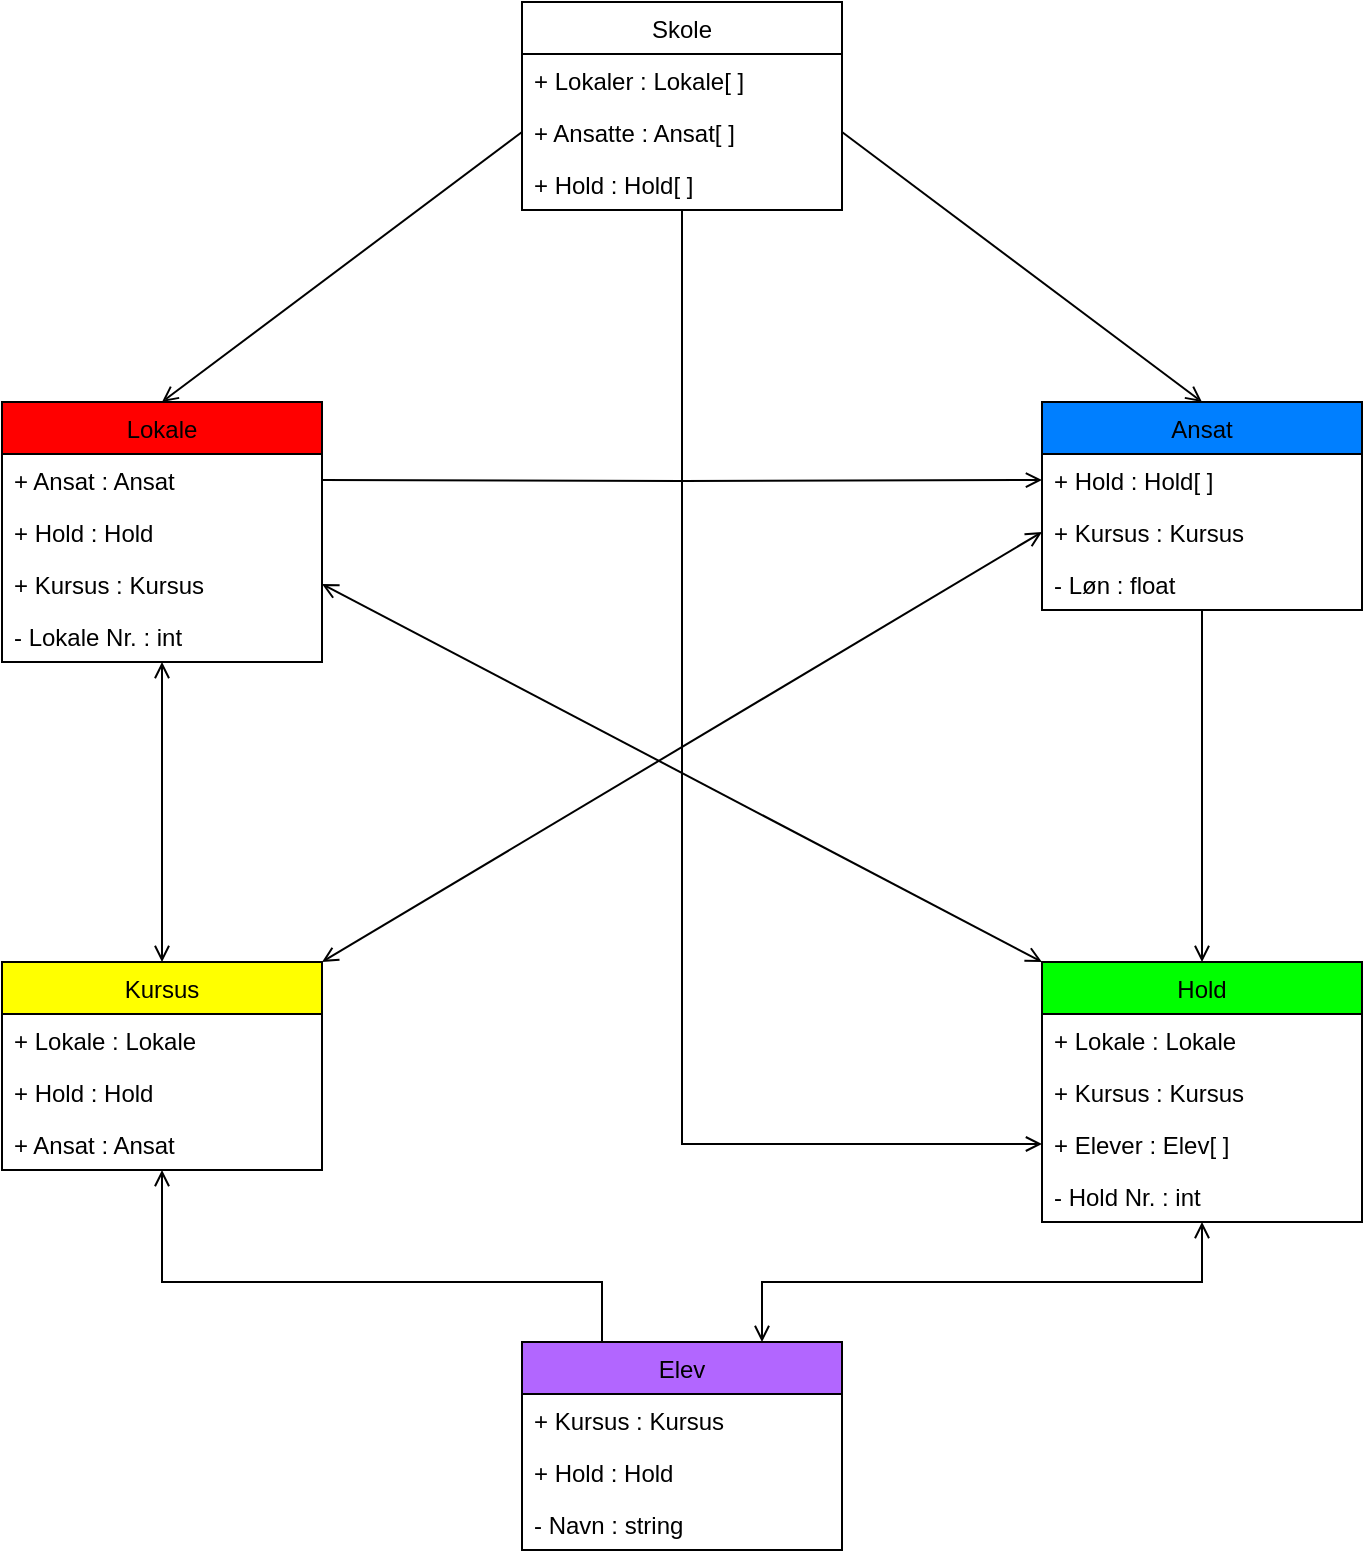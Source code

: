 <mxfile version="13.6.0" type="device"><diagram id="yjxspIQrA-MgX3z19HZ6" name="Page-1"><mxGraphModel dx="1483" dy="829" grid="1" gridSize="10" guides="1" tooltips="1" connect="1" arrows="1" fold="1" page="1" pageScale="1" pageWidth="827" pageHeight="1169" math="0" shadow="0"><root><mxCell id="0"/><mxCell id="1" parent="0"/><mxCell id="7qNb8Bv2uKkzMj-1EgCP-45" style="edgeStyle=orthogonalEdgeStyle;rounded=0;orthogonalLoop=1;jettySize=auto;html=1;entryX=0;entryY=0.5;entryDx=0;entryDy=0;startArrow=none;startFill=0;endArrow=open;endFill=0;strokeColor=#000000;" edge="1" parent="1" source="7qNb8Bv2uKkzMj-1EgCP-1" target="7qNb8Bv2uKkzMj-1EgCP-21"><mxGeometry relative="1" as="geometry"/></mxCell><mxCell id="7qNb8Bv2uKkzMj-1EgCP-1" value="Skole" style="swimlane;fontStyle=0;childLayout=stackLayout;horizontal=1;startSize=26;horizontalStack=0;resizeParent=1;resizeParentMax=0;resizeLast=0;collapsible=1;marginBottom=0;" vertex="1" parent="1"><mxGeometry x="320" y="40" width="160" height="104" as="geometry"/></mxCell><mxCell id="7qNb8Bv2uKkzMj-1EgCP-2" value="+ Lokaler : Lokale[ ]" style="text;strokeColor=none;fillColor=none;align=left;verticalAlign=top;spacingLeft=4;spacingRight=4;overflow=hidden;rotatable=0;points=[[0,0.5],[1,0.5]];portConstraint=eastwest;" vertex="1" parent="7qNb8Bv2uKkzMj-1EgCP-1"><mxGeometry y="26" width="160" height="26" as="geometry"/></mxCell><mxCell id="7qNb8Bv2uKkzMj-1EgCP-4" value="+ Ansatte : Ansat[ ]" style="text;strokeColor=none;fillColor=none;align=left;verticalAlign=top;spacingLeft=4;spacingRight=4;overflow=hidden;rotatable=0;points=[[0,0.5],[1,0.5]];portConstraint=eastwest;" vertex="1" parent="7qNb8Bv2uKkzMj-1EgCP-1"><mxGeometry y="52" width="160" height="26" as="geometry"/></mxCell><mxCell id="7qNb8Bv2uKkzMj-1EgCP-44" value="+ Hold : Hold[ ]" style="text;strokeColor=none;fillColor=none;align=left;verticalAlign=top;spacingLeft=4;spacingRight=4;overflow=hidden;rotatable=0;points=[[0,0.5],[1,0.5]];portConstraint=eastwest;" vertex="1" parent="7qNb8Bv2uKkzMj-1EgCP-1"><mxGeometry y="78" width="160" height="26" as="geometry"/></mxCell><mxCell id="7qNb8Bv2uKkzMj-1EgCP-32" style="edgeStyle=orthogonalEdgeStyle;rounded=0;orthogonalLoop=1;jettySize=auto;html=1;startArrow=open;startFill=0;endArrow=open;endFill=0;entryX=0.5;entryY=0;entryDx=0;entryDy=0;" edge="1" parent="1" source="7qNb8Bv2uKkzMj-1EgCP-5" target="7qNb8Bv2uKkzMj-1EgCP-10"><mxGeometry relative="1" as="geometry"><mxPoint x="140" y="580" as="targetPoint"/></mxGeometry></mxCell><mxCell id="7qNb8Bv2uKkzMj-1EgCP-30" style="edgeStyle=orthogonalEdgeStyle;rounded=0;orthogonalLoop=1;jettySize=auto;html=1;endArrow=open;endFill=0;entryX=0.5;entryY=0;entryDx=0;entryDy=0;" edge="1" parent="1" source="7qNb8Bv2uKkzMj-1EgCP-14" target="7qNb8Bv2uKkzMj-1EgCP-18"><mxGeometry relative="1" as="geometry"><mxPoint x="660" y="590" as="targetPoint"/></mxGeometry></mxCell><mxCell id="7qNb8Bv2uKkzMj-1EgCP-26" value="" style="endArrow=open;html=1;exitX=1;exitY=0.5;exitDx=0;exitDy=0;entryX=0.5;entryY=0;entryDx=0;entryDy=0;endFill=0;" edge="1" parent="1" source="7qNb8Bv2uKkzMj-1EgCP-4" target="7qNb8Bv2uKkzMj-1EgCP-14"><mxGeometry width="50" height="50" relative="1" as="geometry"><mxPoint x="440" y="400" as="sourcePoint"/><mxPoint x="490" y="350" as="targetPoint"/></mxGeometry></mxCell><mxCell id="7qNb8Bv2uKkzMj-1EgCP-28" value="" style="endArrow=open;html=1;exitX=0;exitY=0.5;exitDx=0;exitDy=0;entryX=0.5;entryY=0;entryDx=0;entryDy=0;endFill=0;" edge="1" parent="1" source="7qNb8Bv2uKkzMj-1EgCP-4" target="7qNb8Bv2uKkzMj-1EgCP-5"><mxGeometry width="50" height="50" relative="1" as="geometry"><mxPoint x="440" y="400" as="sourcePoint"/><mxPoint x="490" y="350" as="targetPoint"/></mxGeometry></mxCell><mxCell id="7qNb8Bv2uKkzMj-1EgCP-34" style="edgeStyle=orthogonalEdgeStyle;rounded=0;orthogonalLoop=1;jettySize=auto;html=1;entryX=0.75;entryY=0;entryDx=0;entryDy=0;startArrow=open;startFill=0;endArrow=open;endFill=0;exitX=0.5;exitY=1;exitDx=0;exitDy=0;" edge="1" parent="1" source="7qNb8Bv2uKkzMj-1EgCP-18" target="7qNb8Bv2uKkzMj-1EgCP-22"><mxGeometry relative="1" as="geometry"><mxPoint x="540" y="640" as="sourcePoint"/><Array as="points"><mxPoint x="660" y="680"/><mxPoint x="440" y="680"/></Array></mxGeometry></mxCell><mxCell id="7qNb8Bv2uKkzMj-1EgCP-31" style="edgeStyle=orthogonalEdgeStyle;rounded=0;orthogonalLoop=1;jettySize=auto;html=1;endArrow=none;endFill=0;startArrow=open;startFill=0;exitX=0;exitY=0.5;exitDx=0;exitDy=0;entryX=1;entryY=0.5;entryDx=0;entryDy=0;" edge="1" parent="1" target="7qNb8Bv2uKkzMj-1EgCP-6"><mxGeometry relative="1" as="geometry"><mxPoint x="580" y="279" as="sourcePoint"/><mxPoint x="300" y="266" as="targetPoint"/></mxGeometry></mxCell><mxCell id="7qNb8Bv2uKkzMj-1EgCP-14" value="Ansat" style="swimlane;fontStyle=0;childLayout=stackLayout;horizontal=1;startSize=26;horizontalStack=0;resizeParent=1;resizeParentMax=0;resizeLast=0;collapsible=1;marginBottom=0;fillColor=#007FFF;" vertex="1" parent="1"><mxGeometry x="580" y="240" width="160" height="104" as="geometry"/></mxCell><mxCell id="7qNb8Bv2uKkzMj-1EgCP-16" value="+ Hold : Hold[ ]" style="text;strokeColor=none;fillColor=none;align=left;verticalAlign=top;spacingLeft=4;spacingRight=4;overflow=hidden;rotatable=0;points=[[0,0.5],[1,0.5]];portConstraint=eastwest;" vertex="1" parent="7qNb8Bv2uKkzMj-1EgCP-14"><mxGeometry y="26" width="160" height="26" as="geometry"/></mxCell><mxCell id="7qNb8Bv2uKkzMj-1EgCP-40" value="+ Kursus : Kursus " style="text;strokeColor=none;fillColor=none;align=left;verticalAlign=top;spacingLeft=4;spacingRight=4;overflow=hidden;rotatable=0;points=[[0,0.5],[1,0.5]];portConstraint=eastwest;" vertex="1" parent="7qNb8Bv2uKkzMj-1EgCP-14"><mxGeometry y="52" width="160" height="26" as="geometry"/></mxCell><mxCell id="7qNb8Bv2uKkzMj-1EgCP-17" value="- Løn : float" style="text;strokeColor=none;fillColor=none;align=left;verticalAlign=top;spacingLeft=4;spacingRight=4;overflow=hidden;rotatable=0;points=[[0,0.5],[1,0.5]];portConstraint=eastwest;" vertex="1" parent="7qNb8Bv2uKkzMj-1EgCP-14"><mxGeometry y="78" width="160" height="26" as="geometry"/></mxCell><mxCell id="7qNb8Bv2uKkzMj-1EgCP-5" value="Lokale" style="swimlane;fontStyle=0;childLayout=stackLayout;horizontal=1;startSize=26;horizontalStack=0;resizeParent=1;resizeParentMax=0;resizeLast=0;collapsible=1;marginBottom=0;fillColor=#FF0000;" vertex="1" parent="1"><mxGeometry x="60" y="240" width="160" height="130" as="geometry"/></mxCell><mxCell id="7qNb8Bv2uKkzMj-1EgCP-6" value="+ Ansat : Ansat " style="text;strokeColor=none;fillColor=none;align=left;verticalAlign=top;spacingLeft=4;spacingRight=4;overflow=hidden;rotatable=0;points=[[0,0.5],[1,0.5]];portConstraint=eastwest;" vertex="1" parent="7qNb8Bv2uKkzMj-1EgCP-5"><mxGeometry y="26" width="160" height="26" as="geometry"/></mxCell><mxCell id="7qNb8Bv2uKkzMj-1EgCP-7" value="+ Hold : Hold " style="text;strokeColor=none;fillColor=none;align=left;verticalAlign=top;spacingLeft=4;spacingRight=4;overflow=hidden;rotatable=0;points=[[0,0.5],[1,0.5]];portConstraint=eastwest;" vertex="1" parent="7qNb8Bv2uKkzMj-1EgCP-5"><mxGeometry y="52" width="160" height="26" as="geometry"/></mxCell><mxCell id="7qNb8Bv2uKkzMj-1EgCP-8" value="+ Kursus : Kursus " style="text;strokeColor=none;fillColor=none;align=left;verticalAlign=top;spacingLeft=4;spacingRight=4;overflow=hidden;rotatable=0;points=[[0,0.5],[1,0.5]];portConstraint=eastwest;" vertex="1" parent="7qNb8Bv2uKkzMj-1EgCP-5"><mxGeometry y="78" width="160" height="26" as="geometry"/></mxCell><mxCell id="7qNb8Bv2uKkzMj-1EgCP-43" value="- Lokale Nr. : int" style="text;strokeColor=none;fillColor=none;align=left;verticalAlign=top;spacingLeft=4;spacingRight=4;overflow=hidden;rotatable=0;points=[[0,0.5],[1,0.5]];portConstraint=eastwest;" vertex="1" parent="7qNb8Bv2uKkzMj-1EgCP-5"><mxGeometry y="104" width="160" height="26" as="geometry"/></mxCell><mxCell id="7qNb8Bv2uKkzMj-1EgCP-37" style="edgeStyle=orthogonalEdgeStyle;rounded=0;orthogonalLoop=1;jettySize=auto;html=1;exitX=0.25;exitY=0;exitDx=0;exitDy=0;startArrow=none;startFill=0;endArrow=open;endFill=0;entryX=0.5;entryY=1;entryDx=0;entryDy=0;" edge="1" parent="1" source="7qNb8Bv2uKkzMj-1EgCP-22" target="7qNb8Bv2uKkzMj-1EgCP-10"><mxGeometry relative="1" as="geometry"><mxPoint x="200" y="650" as="targetPoint"/><Array as="points"><mxPoint x="360" y="680"/><mxPoint x="140" y="680"/></Array></mxGeometry></mxCell><mxCell id="7qNb8Bv2uKkzMj-1EgCP-22" value="Elev" style="swimlane;fontStyle=0;childLayout=stackLayout;horizontal=1;startSize=26;horizontalStack=0;resizeParent=1;resizeParentMax=0;resizeLast=0;collapsible=1;marginBottom=0;fillColor=#B266FF;" vertex="1" parent="1"><mxGeometry x="320" y="710" width="160" height="104" as="geometry"/></mxCell><mxCell id="7qNb8Bv2uKkzMj-1EgCP-24" value="+ Kursus : Kursus " style="text;strokeColor=none;fillColor=none;align=left;verticalAlign=top;spacingLeft=4;spacingRight=4;overflow=hidden;rotatable=0;points=[[0,0.5],[1,0.5]];portConstraint=eastwest;" vertex="1" parent="7qNb8Bv2uKkzMj-1EgCP-22"><mxGeometry y="26" width="160" height="26" as="geometry"/></mxCell><mxCell id="7qNb8Bv2uKkzMj-1EgCP-25" value="+ Hold : Hold " style="text;strokeColor=none;fillColor=none;align=left;verticalAlign=top;spacingLeft=4;spacingRight=4;overflow=hidden;rotatable=0;points=[[0,0.5],[1,0.5]];portConstraint=eastwest;fontStyle=0" vertex="1" parent="7qNb8Bv2uKkzMj-1EgCP-22"><mxGeometry y="52" width="160" height="26" as="geometry"/></mxCell><mxCell id="7qNb8Bv2uKkzMj-1EgCP-41" value="- Navn : string" style="text;strokeColor=none;fillColor=none;align=left;verticalAlign=top;spacingLeft=4;spacingRight=4;overflow=hidden;rotatable=0;points=[[0,0.5],[1,0.5]];portConstraint=eastwest;" vertex="1" parent="7qNb8Bv2uKkzMj-1EgCP-22"><mxGeometry y="78" width="160" height="26" as="geometry"/></mxCell><mxCell id="7qNb8Bv2uKkzMj-1EgCP-38" value="" style="endArrow=open;startArrow=open;html=1;strokeColor=#000000;exitX=0;exitY=0;exitDx=0;exitDy=0;entryX=1;entryY=0.5;entryDx=0;entryDy=0;startFill=0;endFill=0;" edge="1" parent="1" source="7qNb8Bv2uKkzMj-1EgCP-18" target="7qNb8Bv2uKkzMj-1EgCP-8"><mxGeometry width="50" height="50" relative="1" as="geometry"><mxPoint x="320" y="440" as="sourcePoint"/><mxPoint x="270" y="344" as="targetPoint"/></mxGeometry></mxCell><mxCell id="7qNb8Bv2uKkzMj-1EgCP-39" value="" style="endArrow=open;startArrow=open;html=1;strokeColor=#000000;entryX=0;entryY=0.5;entryDx=0;entryDy=0;exitX=1;exitY=0;exitDx=0;exitDy=0;startFill=0;endFill=0;" edge="1" parent="1" source="7qNb8Bv2uKkzMj-1EgCP-10" target="7qNb8Bv2uKkzMj-1EgCP-40"><mxGeometry width="50" height="50" relative="1" as="geometry"><mxPoint x="340" y="480" as="sourcePoint"/><mxPoint x="500" y="360" as="targetPoint"/></mxGeometry></mxCell><mxCell id="7qNb8Bv2uKkzMj-1EgCP-10" value="Kursus" style="swimlane;fontStyle=0;childLayout=stackLayout;horizontal=1;startSize=26;horizontalStack=0;resizeParent=1;resizeParentMax=0;resizeLast=0;collapsible=1;marginBottom=0;fillColor=#FFFF00;" vertex="1" parent="1"><mxGeometry x="60" y="520" width="160" height="104" as="geometry"/></mxCell><mxCell id="7qNb8Bv2uKkzMj-1EgCP-11" value="+ Lokale : Lokale" style="text;strokeColor=none;fillColor=none;align=left;verticalAlign=top;spacingLeft=4;spacingRight=4;overflow=hidden;rotatable=0;points=[[0,0.5],[1,0.5]];portConstraint=eastwest;" vertex="1" parent="7qNb8Bv2uKkzMj-1EgCP-10"><mxGeometry y="26" width="160" height="26" as="geometry"/></mxCell><mxCell id="7qNb8Bv2uKkzMj-1EgCP-12" value="+ Hold : Hold " style="text;strokeColor=none;fillColor=none;align=left;verticalAlign=top;spacingLeft=4;spacingRight=4;overflow=hidden;rotatable=0;points=[[0,0.5],[1,0.5]];portConstraint=eastwest;" vertex="1" parent="7qNb8Bv2uKkzMj-1EgCP-10"><mxGeometry y="52" width="160" height="26" as="geometry"/></mxCell><mxCell id="7qNb8Bv2uKkzMj-1EgCP-13" value="+ Ansat : Ansat " style="text;strokeColor=none;fillColor=none;align=left;verticalAlign=top;spacingLeft=4;spacingRight=4;overflow=hidden;rotatable=0;points=[[0,0.5],[1,0.5]];portConstraint=eastwest;" vertex="1" parent="7qNb8Bv2uKkzMj-1EgCP-10"><mxGeometry y="78" width="160" height="26" as="geometry"/></mxCell><mxCell id="7qNb8Bv2uKkzMj-1EgCP-18" value="Hold" style="swimlane;fontStyle=0;childLayout=stackLayout;horizontal=1;startSize=26;horizontalStack=0;resizeParent=1;resizeParentMax=0;resizeLast=0;collapsible=1;marginBottom=0;fillColor=#00FF00;" vertex="1" parent="1"><mxGeometry x="580" y="520" width="160" height="130" as="geometry"/></mxCell><mxCell id="7qNb8Bv2uKkzMj-1EgCP-19" value="+ Lokale : Lokale " style="text;strokeColor=none;fillColor=none;align=left;verticalAlign=top;spacingLeft=4;spacingRight=4;overflow=hidden;rotatable=0;points=[[0,0.5],[1,0.5]];portConstraint=eastwest;" vertex="1" parent="7qNb8Bv2uKkzMj-1EgCP-18"><mxGeometry y="26" width="160" height="26" as="geometry"/></mxCell><mxCell id="7qNb8Bv2uKkzMj-1EgCP-20" value="+ Kursus : Kursus" style="text;strokeColor=none;fillColor=none;align=left;verticalAlign=top;spacingLeft=4;spacingRight=4;overflow=hidden;rotatable=0;points=[[0,0.5],[1,0.5]];portConstraint=eastwest;" vertex="1" parent="7qNb8Bv2uKkzMj-1EgCP-18"><mxGeometry y="52" width="160" height="26" as="geometry"/></mxCell><mxCell id="7qNb8Bv2uKkzMj-1EgCP-21" value="+ Elever : Elev[ ] " style="text;strokeColor=none;fillColor=none;align=left;verticalAlign=top;spacingLeft=4;spacingRight=4;overflow=hidden;rotatable=0;points=[[0,0.5],[1,0.5]];portConstraint=eastwest;" vertex="1" parent="7qNb8Bv2uKkzMj-1EgCP-18"><mxGeometry y="78" width="160" height="26" as="geometry"/></mxCell><mxCell id="7qNb8Bv2uKkzMj-1EgCP-42" value="- Hold Nr. : int" style="text;strokeColor=none;fillColor=none;align=left;verticalAlign=top;spacingLeft=4;spacingRight=4;overflow=hidden;rotatable=0;points=[[0,0.5],[1,0.5]];portConstraint=eastwest;" vertex="1" parent="7qNb8Bv2uKkzMj-1EgCP-18"><mxGeometry y="104" width="160" height="26" as="geometry"/></mxCell></root></mxGraphModel></diagram></mxfile>